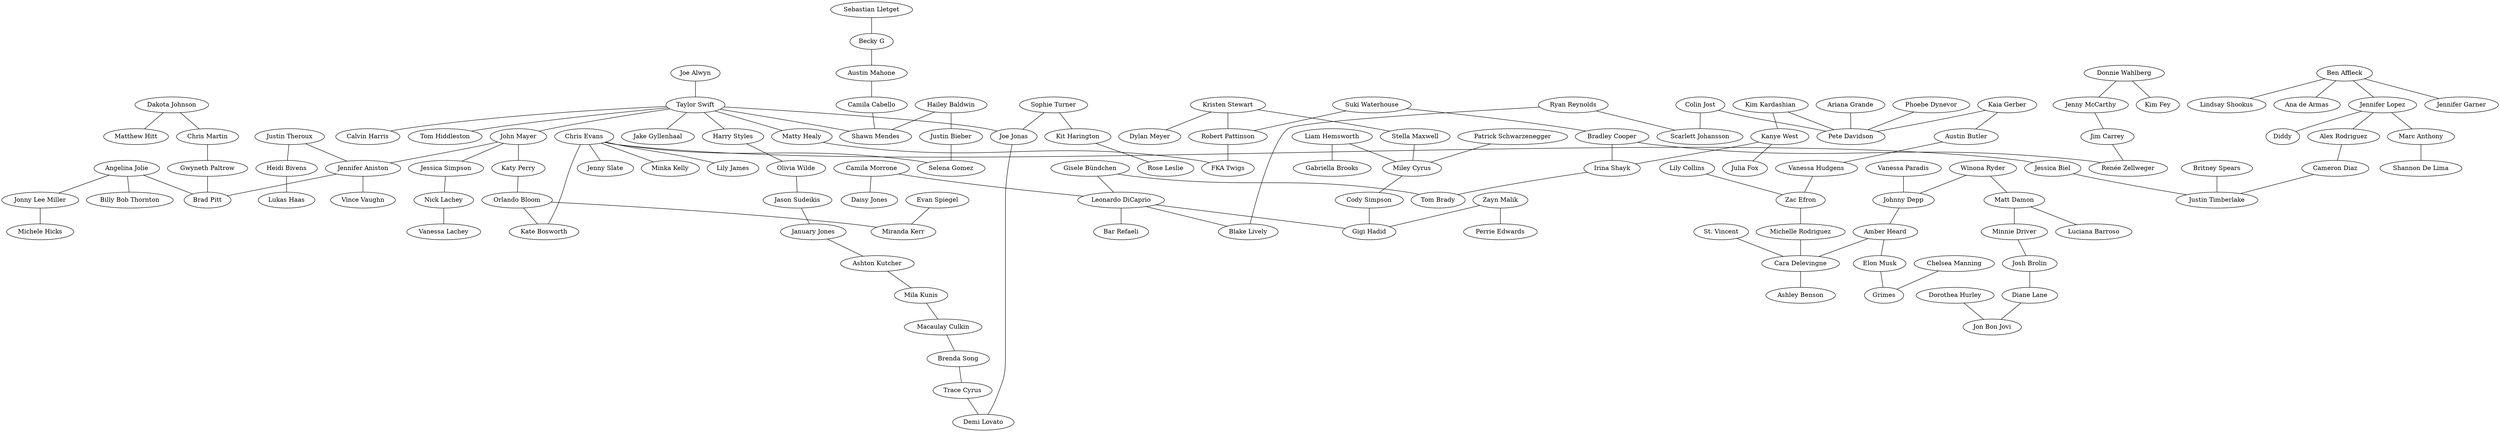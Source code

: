 graph FiniteAutomata {
	"Angelina Jolie" -- "Jonny Lee Miller" [];
	"Angelina Jolie" -- "Billy Bob Thornton" [];
	"Angelina Jolie" -- "Brad Pitt" [];
	"Ben Affleck" -- "Jennifer Garner" [];
	"Ben Affleck" -- "Lindsay Shookus" [];
	"Ben Affleck" -- "Ana de Armas" [];
	"Ben Affleck" -- "Jennifer Lopez" [];
	"Britney Spears" -- "Justin Timberlake" [];
	"Hailey Baldwin" -- "Shawn Mendes" [];
	"Hailey Baldwin" -- "Justin Bieber" [];
	"Sebastian Lletget" -- "Becky G" [];
	"Justin Bieber" -- "Selena Gomez" [];
	"Joe Alwyn" -- "Taylor Swift" [];
	"Chris Evans" -- "Jenny Slate" [];
	"Chris Evans" -- "Minka Kelly" [];
	"Chris Evans" -- "Selena Gomez" [];
	"Chris Evans" -- "Lily James" [];
	"Chris Evans" -- "Kate Bosworth" [];
	"Chris Evans" -- "Jessica Biel" [];
	"Becky G" -- "Austin Mahone" [];
	"Donnie Wahlberg" -- "Kim Fey" [];
	"Donnie Wahlberg" -- "Jenny McCarthy" [];
	"Jennifer Lopez" -- "Diddy" [];
	"Jennifer Lopez" -- "Marc Anthony" [];
	"Jennifer Lopez" -- "Alex Rodriguez" [];
	"Camila Morrone" -- "Daisy Jones" [];
	"Camila Morrone" -- "Leonardo DiCaprio" [];
	"Austin Mahone" -- "Camila Cabello" [];
	"Kim Kardashian" -- "Kanye West" [];
	"Kim Kardashian" -- "Pete Davidson" [];
	"Kaia Gerber" -- "Austin Butler" [];
	"Kaia Gerber" -- "Pete Davidson" [];
	"Austin Butler" -- "Vanessa Hudgens" [];
	"Justin Theroux" -- "Heidi Bivens" [];
	"Justin Theroux" -- "Jennifer Aniston" [];
	"Taylor Swift" -- "John Mayer" [];
	"Taylor Swift" -- "Joe Jonas" [];
	"Taylor Swift" -- "Calvin Harris" [];
	"Taylor Swift" -- "Shawn Mendes" [];
	"Taylor Swift" -- "Tom Hiddleston" [];
	"Taylor Swift" -- "Harry Styles" [];
	"Taylor Swift" -- "Matty Healy" [];
	"Taylor Swift" -- "Jake Gyllenhaal" [];
	"Camila Cabello" -- "Shawn Mendes" [];
	"Sophie Turner" -- "Kit Harington" [];
	"Sophie Turner" -- "Joe Jonas" [];
	"John Mayer" -- "Jessica Simpson" [];
	"John Mayer" -- "Jennifer Aniston" [];
	"John Mayer" -- "Katy Perry" [];
	"Jessica Biel" -- "Justin Timberlake" [];
	"Jenny McCarthy" -- "Jim Carrey" [];
	"Katy Perry" -- "Orlando Bloom" [];
	"Dakota Johnson" -- "Matthew Hitt" [];
	"Dakota Johnson" -- "Chris Martin" [];
	"Alex Rodriguez" -- "Cameron Diaz" [];
	"Jessica Simpson" -- "Nick Lachey" [];
	"Vanessa Paradis" -- "Johnny Depp" [];
	"Kristen Stewart" -- "Dylan Meyer" [];
	"Kristen Stewart" -- "Stella Maxwell" [];
	"Kristen Stewart" -- "Robert Pattinson" [];
	"Liam Hemsworth" -- "Gabriella Brooks" [];
	"Liam Hemsworth" -- "Miley Cyrus" [];
	"Evan Spiegel" -- "Miranda Kerr" [];
	"Kit Harington" -- "Rose Leslie" [];
	"Jennifer Aniston" -- "Vince Vaughn" [];
	"Jennifer Aniston" -- "Brad Pitt" [];
	"Harry Styles" -- "Olivia Wilde" [];
	"Zayn Malik" -- "Perrie Edwards" [];
	"Zayn Malik" -- "Gigi Hadid" [];
	"Winona Ryder" -- "Matt Damon" [];
	"Winona Ryder" -- "Johnny Depp" [];
	"Matty Healy" -- "FKA Twigs" [];
	"Chris Martin" -- "Gwyneth Paltrow" [];
	"Jim Carrey" -- "Renée Zellweger" [];
	"St. Vincent" -- "Cara Delevingne" [];
	"Suki Waterhouse" -- "Robert Pattinson" [];
	"Suki Waterhouse" -- "Bradley Cooper" [];
	"Cameron Diaz" -- "Justin Timberlake" [];
	"Patrick Schwarzenegger" -- "Miley Cyrus" [];
	"Jonny Lee Miller" -- "Michele Hicks" [];
	"Johnny Depp" -- "Amber Heard" [];
	"Gwyneth Paltrow" -- "Brad Pitt" [];
	"Nick Lachey" -- "Vanessa Lachey" [];
	"Amber Heard" -- "Cara Delevingne" [];
	"Amber Heard" -- "Elon Musk" [];
	"Matt Damon" -- "Minnie Driver" [];
	"Matt Damon" -- "Luciana Barroso" [];
	"Orlando Bloom" -- "Kate Bosworth" [];
	"Orlando Bloom" -- "Miranda Kerr" [];
	"Elon Musk" -- "Grimes" [];
	"Bradley Cooper" -- "Renée Zellweger" [];
	"Bradley Cooper" -- "Irina Shayk" [];
	"Lily Collins" -- "Zac Efron" [];
	"Colin Jost" -- "Pete Davidson" [];
	"Colin Jost" -- "Scarlett Johansson" [];
	"Ariana Grande" -- "Pete Davidson" [];
	"Gisele Bündchen" -- "Tom Brady" [];
	"Gisele Bündchen" -- "Leonardo DiCaprio" [];
	"Phoebe Dynevor" -- "Pete Davidson" [];
	"Kanye West" -- "Irina Shayk" [];
	"Kanye West" -- "Julia Fox" [];
	"Chelsea Manning" -- "Grimes" [];
	"Minnie Driver" -- "Josh Brolin" [];
	"Ryan Reynolds" -- "Scarlett Johansson" [];
	"Ryan Reynolds" -- "Blake Lively" [];
	"Irina Shayk" -- "Tom Brady" [];
	"Robert Pattinson" -- "FKA Twigs" [];
	"Stella Maxwell" -- "Miley Cyrus" [];
	"Leonardo DiCaprio" -- "Blake Lively" [];
	"Leonardo DiCaprio" -- "Bar Refaeli" [];
	"Leonardo DiCaprio" -- "Gigi Hadid" [];
	"Miley Cyrus" -- "Cody Simpson" [];
	"Vanessa Hudgens" -- "Zac Efron" [];
	"Cody Simpson" -- "Gigi Hadid" [];
	"Zac Efron" -- "Michelle Rodriguez" [];
	"Marc Anthony" -- "Shannon De Lima" [];
	"Dorothea Hurley" -- "Jon Bon Jovi" [];
	"Michelle Rodriguez" -- "Cara Delevingne" [];
	"Olivia Wilde" -- "Jason Sudeikis" [];
	"Cara Delevingne" -- "Ashley Benson" [];
	"Josh Brolin" -- "Diane Lane" [];
	"Diane Lane" -- "Jon Bon Jovi" [];
	"Heidi Bivens" -- "Lukas Haas" [];
	"Jason Sudeikis" -- "January Jones" [];
	"Joe Jonas" -- "Demi Lovato" [];
	"January Jones" -- "Ashton Kutcher" [];
	"Ashton Kutcher" -- "Mila Kunis" [];
	"Mila Kunis" -- "Macaulay Culkin" [];
	"Macaulay Culkin" -- "Brenda Song" [];
	"Brenda Song" -- "Trace Cyrus" [];
	"Trace Cyrus" -- "Demi Lovato" [];
}